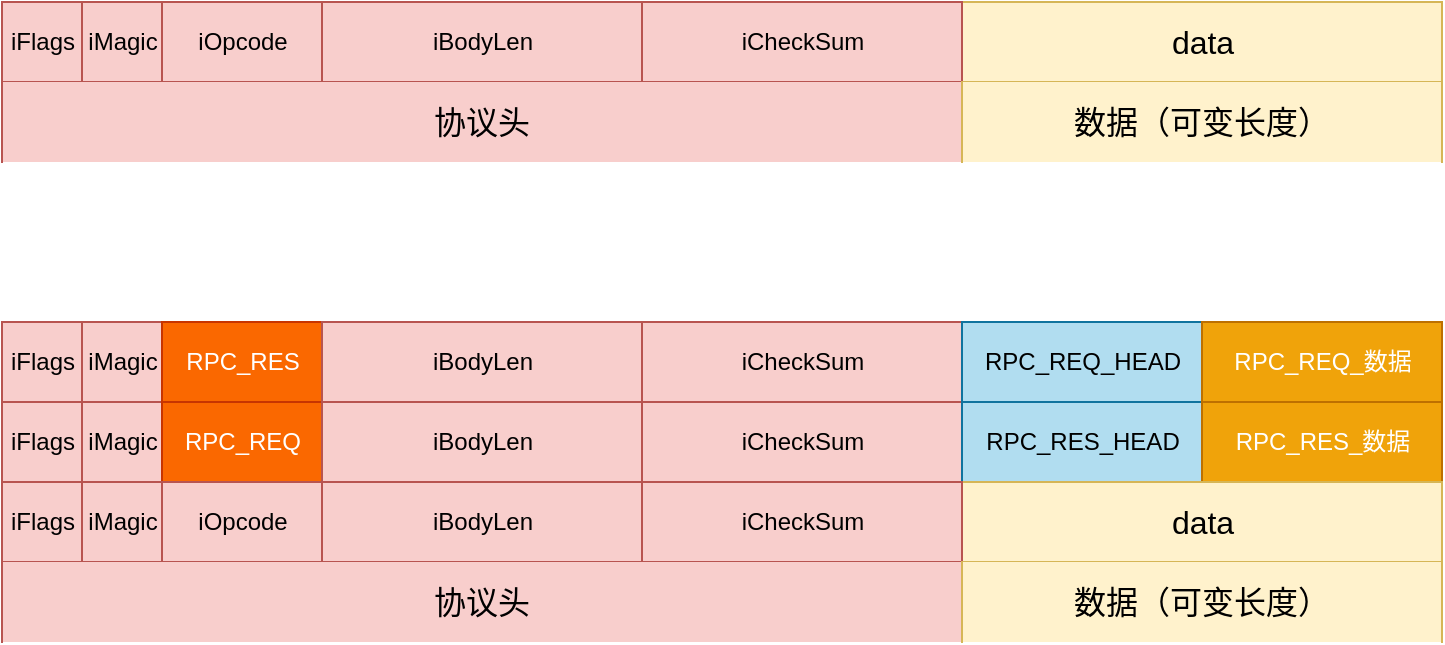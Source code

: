 <mxfile version="14.5.3" type="github">
  <diagram id="PvoWIEXmcWqYDjaYG6If" name="第 1 页">
    <mxGraphModel dx="1422" dy="794" grid="1" gridSize="10" guides="1" tooltips="1" connect="1" arrows="1" fold="1" page="1" pageScale="1" pageWidth="827" pageHeight="1169" math="0" shadow="0">
      <root>
        <mxCell id="0" />
        <mxCell id="1" parent="0" />
        <mxCell id="yhCvBpXWTbyxwXxaakRl-1" value="" style="group" vertex="1" connectable="0" parent="1">
          <mxGeometry x="80" y="360" width="720" height="160" as="geometry" />
        </mxCell>
        <mxCell id="yhCvBpXWTbyxwXxaakRl-2" value="" style="group" vertex="1" connectable="0" parent="yhCvBpXWTbyxwXxaakRl-1">
          <mxGeometry width="720" height="40" as="geometry" />
        </mxCell>
        <mxCell id="yhCvBpXWTbyxwXxaakRl-3" value="" style="verticalLabelPosition=bottom;verticalAlign=top;html=1;shape=mxgraph.basic.rect;fillColor2=none;strokeWidth=1;size=20;indent=5;fillColor=#fff2cc;strokeColor=#d6b656;" vertex="1" parent="yhCvBpXWTbyxwXxaakRl-2">
          <mxGeometry x="480" width="160" height="40" as="geometry" />
        </mxCell>
        <mxCell id="yhCvBpXWTbyxwXxaakRl-4" value="iFlags" style="verticalLabelPosition=middle;verticalAlign=middle;html=1;shape=mxgraph.basic.rect;fillColor2=none;strokeWidth=1;size=20;indent=5;fillColor=#f8cecc;strokeColor=#b85450;labelPosition=center;align=center;" vertex="1" parent="yhCvBpXWTbyxwXxaakRl-2">
          <mxGeometry width="40" height="40" as="geometry" />
        </mxCell>
        <mxCell id="yhCvBpXWTbyxwXxaakRl-5" value="iMagic" style="verticalLabelPosition=middle;verticalAlign=middle;html=1;shape=mxgraph.basic.rect;fillColor2=none;strokeWidth=1;size=20;indent=5;fillColor=#f8cecc;strokeColor=#b85450;labelPosition=center;align=center;" vertex="1" parent="yhCvBpXWTbyxwXxaakRl-2">
          <mxGeometry x="40" width="40" height="40" as="geometry" />
        </mxCell>
        <mxCell id="yhCvBpXWTbyxwXxaakRl-6" value="RPC_RES" style="verticalLabelPosition=middle;verticalAlign=middle;html=1;shape=mxgraph.basic.rect;fillColor2=none;strokeWidth=1;size=20;indent=5;fillColor=#fa6800;strokeColor=#C73500;labelPosition=center;align=center;fontColor=#ffffff;" vertex="1" parent="yhCvBpXWTbyxwXxaakRl-2">
          <mxGeometry x="80" width="80" height="40" as="geometry" />
        </mxCell>
        <mxCell id="yhCvBpXWTbyxwXxaakRl-7" value="iBodyLen" style="verticalLabelPosition=middle;verticalAlign=middle;html=1;shape=mxgraph.basic.rect;fillColor2=none;strokeWidth=1;size=20;indent=5;fillColor=#f8cecc;strokeColor=#b85450;labelPosition=center;align=center;" vertex="1" parent="yhCvBpXWTbyxwXxaakRl-2">
          <mxGeometry x="160" width="160" height="40" as="geometry" />
        </mxCell>
        <mxCell id="yhCvBpXWTbyxwXxaakRl-8" value="iCheckSum" style="verticalLabelPosition=middle;verticalAlign=middle;html=1;shape=mxgraph.basic.rect;fillColor2=none;strokeWidth=1;size=20;indent=5;fillColor=#f8cecc;strokeColor=#b85450;labelPosition=center;align=center;" vertex="1" parent="yhCvBpXWTbyxwXxaakRl-2">
          <mxGeometry x="320" width="160" height="40" as="geometry" />
        </mxCell>
        <mxCell id="yhCvBpXWTbyxwXxaakRl-9" value="" style="group" vertex="1" connectable="0" parent="yhCvBpXWTbyxwXxaakRl-2">
          <mxGeometry x="480" width="240" height="40" as="geometry" />
        </mxCell>
        <mxCell id="yhCvBpXWTbyxwXxaakRl-10" value="RPC_REQ_HEAD" style="verticalLabelPosition=middle;verticalAlign=middle;html=1;shape=mxgraph.basic.rect;fillColor2=none;strokeWidth=1;size=20;indent=5;fillColor=#b1ddf0;labelPosition=center;align=center;strokeColor=#10739e;" vertex="1" parent="yhCvBpXWTbyxwXxaakRl-9">
          <mxGeometry width="120" height="40" as="geometry" />
        </mxCell>
        <mxCell id="yhCvBpXWTbyxwXxaakRl-11" value="&lt;font style=&quot;font-size: 12px&quot;&gt;RPC_REQ_数据&lt;/font&gt;" style="verticalLabelPosition=middle;verticalAlign=middle;html=1;shape=mxgraph.basic.rect;fillColor2=none;strokeWidth=1;size=20;indent=5;fillColor=#f0a30a;labelPosition=center;align=center;strokeColor=#BD7000;fontColor=#ffffff;" vertex="1" parent="yhCvBpXWTbyxwXxaakRl-9">
          <mxGeometry x="120" width="120" height="40" as="geometry" />
        </mxCell>
        <mxCell id="yhCvBpXWTbyxwXxaakRl-12" value="" style="group" vertex="1" connectable="0" parent="yhCvBpXWTbyxwXxaakRl-1">
          <mxGeometry y="40" width="720" height="40" as="geometry" />
        </mxCell>
        <mxCell id="yhCvBpXWTbyxwXxaakRl-13" value="iFlags" style="verticalLabelPosition=middle;verticalAlign=middle;html=1;shape=mxgraph.basic.rect;fillColor2=none;strokeWidth=1;size=20;indent=5;fillColor=#f8cecc;strokeColor=#b85450;labelPosition=center;align=center;" vertex="1" parent="yhCvBpXWTbyxwXxaakRl-12">
          <mxGeometry width="40" height="40" as="geometry" />
        </mxCell>
        <mxCell id="yhCvBpXWTbyxwXxaakRl-14" value="iMagic" style="verticalLabelPosition=middle;verticalAlign=middle;html=1;shape=mxgraph.basic.rect;fillColor2=none;strokeWidth=1;size=20;indent=5;fillColor=#f8cecc;strokeColor=#b85450;labelPosition=center;align=center;" vertex="1" parent="yhCvBpXWTbyxwXxaakRl-12">
          <mxGeometry x="40" width="40" height="40" as="geometry" />
        </mxCell>
        <mxCell id="yhCvBpXWTbyxwXxaakRl-15" value="RPC_REQ" style="verticalLabelPosition=middle;verticalAlign=middle;html=1;shape=mxgraph.basic.rect;fillColor2=none;strokeWidth=1;size=20;indent=5;fillColor=#fa6800;strokeColor=#C73500;labelPosition=center;align=center;fontColor=#ffffff;" vertex="1" parent="yhCvBpXWTbyxwXxaakRl-12">
          <mxGeometry x="80" width="80" height="40" as="geometry" />
        </mxCell>
        <mxCell id="yhCvBpXWTbyxwXxaakRl-16" value="iBodyLen" style="verticalLabelPosition=middle;verticalAlign=middle;html=1;shape=mxgraph.basic.rect;fillColor2=none;strokeWidth=1;size=20;indent=5;fillColor=#f8cecc;strokeColor=#b85450;labelPosition=center;align=center;" vertex="1" parent="yhCvBpXWTbyxwXxaakRl-12">
          <mxGeometry x="160" width="160" height="40" as="geometry" />
        </mxCell>
        <mxCell id="yhCvBpXWTbyxwXxaakRl-17" value="iCheckSum" style="verticalLabelPosition=middle;verticalAlign=middle;html=1;shape=mxgraph.basic.rect;fillColor2=none;strokeWidth=1;size=20;indent=5;fillColor=#f8cecc;strokeColor=#b85450;labelPosition=center;align=center;" vertex="1" parent="yhCvBpXWTbyxwXxaakRl-12">
          <mxGeometry x="320" width="160" height="40" as="geometry" />
        </mxCell>
        <mxCell id="yhCvBpXWTbyxwXxaakRl-18" value="" style="group;fillColor=#f0a30a;strokeColor=#BD7000;fontColor=#ffffff;" vertex="1" connectable="0" parent="yhCvBpXWTbyxwXxaakRl-12">
          <mxGeometry x="480" width="240" height="40" as="geometry" />
        </mxCell>
        <mxCell id="yhCvBpXWTbyxwXxaakRl-19" value="RPC_RES_HEAD" style="verticalLabelPosition=middle;verticalAlign=middle;html=1;shape=mxgraph.basic.rect;fillColor2=none;strokeWidth=1;size=20;indent=5;fillColor=#b1ddf0;labelPosition=center;align=center;strokeColor=#10739e;" vertex="1" parent="yhCvBpXWTbyxwXxaakRl-18">
          <mxGeometry width="120" height="40" as="geometry" />
        </mxCell>
        <mxCell id="yhCvBpXWTbyxwXxaakRl-20" value="&lt;span&gt;RPC_RES_数据&lt;/span&gt;" style="verticalLabelPosition=middle;verticalAlign=middle;html=1;shape=mxgraph.basic.rect;fillColor2=none;strokeWidth=1;size=20;indent=5;fillColor=#f0a30a;labelPosition=center;align=center;strokeColor=#BD7000;fontColor=#ffffff;" vertex="1" parent="yhCvBpXWTbyxwXxaakRl-18">
          <mxGeometry x="120" width="120" height="40" as="geometry" />
        </mxCell>
        <mxCell id="yhCvBpXWTbyxwXxaakRl-21" value="" style="group" vertex="1" connectable="0" parent="yhCvBpXWTbyxwXxaakRl-1">
          <mxGeometry y="80" width="720" height="40" as="geometry" />
        </mxCell>
        <mxCell id="yhCvBpXWTbyxwXxaakRl-22" value="&lt;font style=&quot;font-size: 16px&quot;&gt;data&lt;/font&gt;" style="verticalLabelPosition=middle;verticalAlign=middle;html=1;shape=mxgraph.basic.rect;fillColor2=none;strokeWidth=1;size=20;indent=5;fillColor=#fff2cc;strokeColor=#d6b656;labelPosition=center;align=center;" vertex="1" parent="yhCvBpXWTbyxwXxaakRl-21">
          <mxGeometry x="480" width="240" height="40" as="geometry" />
        </mxCell>
        <mxCell id="yhCvBpXWTbyxwXxaakRl-23" value="iFlags" style="verticalLabelPosition=middle;verticalAlign=middle;html=1;shape=mxgraph.basic.rect;fillColor2=none;strokeWidth=1;size=20;indent=5;fillColor=#f8cecc;strokeColor=#b85450;labelPosition=center;align=center;" vertex="1" parent="yhCvBpXWTbyxwXxaakRl-21">
          <mxGeometry width="40" height="40" as="geometry" />
        </mxCell>
        <mxCell id="yhCvBpXWTbyxwXxaakRl-24" value="iMagic" style="verticalLabelPosition=middle;verticalAlign=middle;html=1;shape=mxgraph.basic.rect;fillColor2=none;strokeWidth=1;size=20;indent=5;fillColor=#f8cecc;strokeColor=#b85450;labelPosition=center;align=center;" vertex="1" parent="yhCvBpXWTbyxwXxaakRl-21">
          <mxGeometry x="40" width="40" height="40" as="geometry" />
        </mxCell>
        <mxCell id="yhCvBpXWTbyxwXxaakRl-25" value="iOpcode" style="verticalLabelPosition=middle;verticalAlign=middle;html=1;shape=mxgraph.basic.rect;fillColor2=none;strokeWidth=1;size=20;indent=5;fillColor=#f8cecc;strokeColor=#b85450;labelPosition=center;align=center;" vertex="1" parent="yhCvBpXWTbyxwXxaakRl-21">
          <mxGeometry x="80" width="80" height="40" as="geometry" />
        </mxCell>
        <mxCell id="yhCvBpXWTbyxwXxaakRl-26" value="iBodyLen" style="verticalLabelPosition=middle;verticalAlign=middle;html=1;shape=mxgraph.basic.rect;fillColor2=none;strokeWidth=1;size=20;indent=5;fillColor=#f8cecc;strokeColor=#b85450;labelPosition=center;align=center;" vertex="1" parent="yhCvBpXWTbyxwXxaakRl-21">
          <mxGeometry x="160" width="160" height="40" as="geometry" />
        </mxCell>
        <mxCell id="yhCvBpXWTbyxwXxaakRl-27" value="iCheckSum" style="verticalLabelPosition=middle;verticalAlign=middle;html=1;shape=mxgraph.basic.rect;fillColor2=none;strokeWidth=1;size=20;indent=5;fillColor=#f8cecc;strokeColor=#b85450;labelPosition=center;align=center;" vertex="1" parent="yhCvBpXWTbyxwXxaakRl-21">
          <mxGeometry x="320" width="160" height="40" as="geometry" />
        </mxCell>
        <mxCell id="yhCvBpXWTbyxwXxaakRl-28" value="" style="group" vertex="1" connectable="0" parent="yhCvBpXWTbyxwXxaakRl-1">
          <mxGeometry y="120" width="720" height="40" as="geometry" />
        </mxCell>
        <mxCell id="yhCvBpXWTbyxwXxaakRl-29" value="&lt;font style=&quot;font-size: 16px&quot;&gt;协议头&lt;/font&gt;" style="shape=partialRectangle;whiteSpace=wrap;html=1;top=0;bottom=0;fillColor=#f8cecc;strokeColor=#b85450;" vertex="1" parent="yhCvBpXWTbyxwXxaakRl-28">
          <mxGeometry width="480" height="40" as="geometry" />
        </mxCell>
        <mxCell id="yhCvBpXWTbyxwXxaakRl-30" value="&lt;span style=&quot;font-size: 16px&quot;&gt;数据（可变长度）&lt;/span&gt;" style="shape=partialRectangle;whiteSpace=wrap;html=1;top=0;bottom=0;fillColor=#fff2cc;strokeColor=#d6b656;" vertex="1" parent="yhCvBpXWTbyxwXxaakRl-28">
          <mxGeometry x="480" width="240" height="40" as="geometry" />
        </mxCell>
        <mxCell id="yhCvBpXWTbyxwXxaakRl-31" value="&lt;font style=&quot;font-size: 16px&quot;&gt;data&lt;/font&gt;" style="verticalLabelPosition=middle;verticalAlign=middle;html=1;shape=mxgraph.basic.rect;fillColor2=none;strokeWidth=1;size=20;indent=5;fillColor=#fff2cc;strokeColor=#d6b656;labelPosition=center;align=center;" vertex="1" parent="1">
          <mxGeometry x="560" y="200" width="240" height="40" as="geometry" />
        </mxCell>
        <mxCell id="yhCvBpXWTbyxwXxaakRl-32" value="iFlags" style="verticalLabelPosition=middle;verticalAlign=middle;html=1;shape=mxgraph.basic.rect;fillColor2=none;strokeWidth=1;size=20;indent=5;fillColor=#f8cecc;strokeColor=#b85450;labelPosition=center;align=center;" vertex="1" parent="1">
          <mxGeometry x="80" y="200" width="40" height="40" as="geometry" />
        </mxCell>
        <mxCell id="yhCvBpXWTbyxwXxaakRl-33" value="iMagic" style="verticalLabelPosition=middle;verticalAlign=middle;html=1;shape=mxgraph.basic.rect;fillColor2=none;strokeWidth=1;size=20;indent=5;fillColor=#f8cecc;strokeColor=#b85450;labelPosition=center;align=center;" vertex="1" parent="1">
          <mxGeometry x="120" y="200" width="40" height="40" as="geometry" />
        </mxCell>
        <mxCell id="yhCvBpXWTbyxwXxaakRl-34" value="iOpcode" style="verticalLabelPosition=middle;verticalAlign=middle;html=1;shape=mxgraph.basic.rect;fillColor2=none;strokeWidth=1;size=20;indent=5;fillColor=#f8cecc;strokeColor=#b85450;labelPosition=center;align=center;" vertex="1" parent="1">
          <mxGeometry x="160" y="200" width="80" height="40" as="geometry" />
        </mxCell>
        <mxCell id="yhCvBpXWTbyxwXxaakRl-35" value="iBodyLen" style="verticalLabelPosition=middle;verticalAlign=middle;html=1;shape=mxgraph.basic.rect;fillColor2=none;strokeWidth=1;size=20;indent=5;fillColor=#f8cecc;strokeColor=#b85450;labelPosition=center;align=center;" vertex="1" parent="1">
          <mxGeometry x="240" y="200" width="160" height="40" as="geometry" />
        </mxCell>
        <mxCell id="yhCvBpXWTbyxwXxaakRl-36" value="iCheckSum" style="verticalLabelPosition=middle;verticalAlign=middle;html=1;shape=mxgraph.basic.rect;fillColor2=none;strokeWidth=1;size=20;indent=5;fillColor=#f8cecc;strokeColor=#b85450;labelPosition=center;align=center;" vertex="1" parent="1">
          <mxGeometry x="400" y="200" width="160" height="40" as="geometry" />
        </mxCell>
        <mxCell id="yhCvBpXWTbyxwXxaakRl-37" value="&lt;font style=&quot;font-size: 16px&quot;&gt;协议头&lt;/font&gt;" style="shape=partialRectangle;whiteSpace=wrap;html=1;top=0;bottom=0;fillColor=#f8cecc;strokeColor=#b85450;" vertex="1" parent="1">
          <mxGeometry x="80" y="240" width="480" height="40" as="geometry" />
        </mxCell>
        <mxCell id="yhCvBpXWTbyxwXxaakRl-38" value="&lt;span style=&quot;font-size: 16px&quot;&gt;数据（可变长度）&lt;/span&gt;" style="shape=partialRectangle;whiteSpace=wrap;html=1;top=0;bottom=0;fillColor=#fff2cc;strokeColor=#d6b656;" vertex="1" parent="1">
          <mxGeometry x="560" y="240" width="240" height="40" as="geometry" />
        </mxCell>
      </root>
    </mxGraphModel>
  </diagram>
</mxfile>
